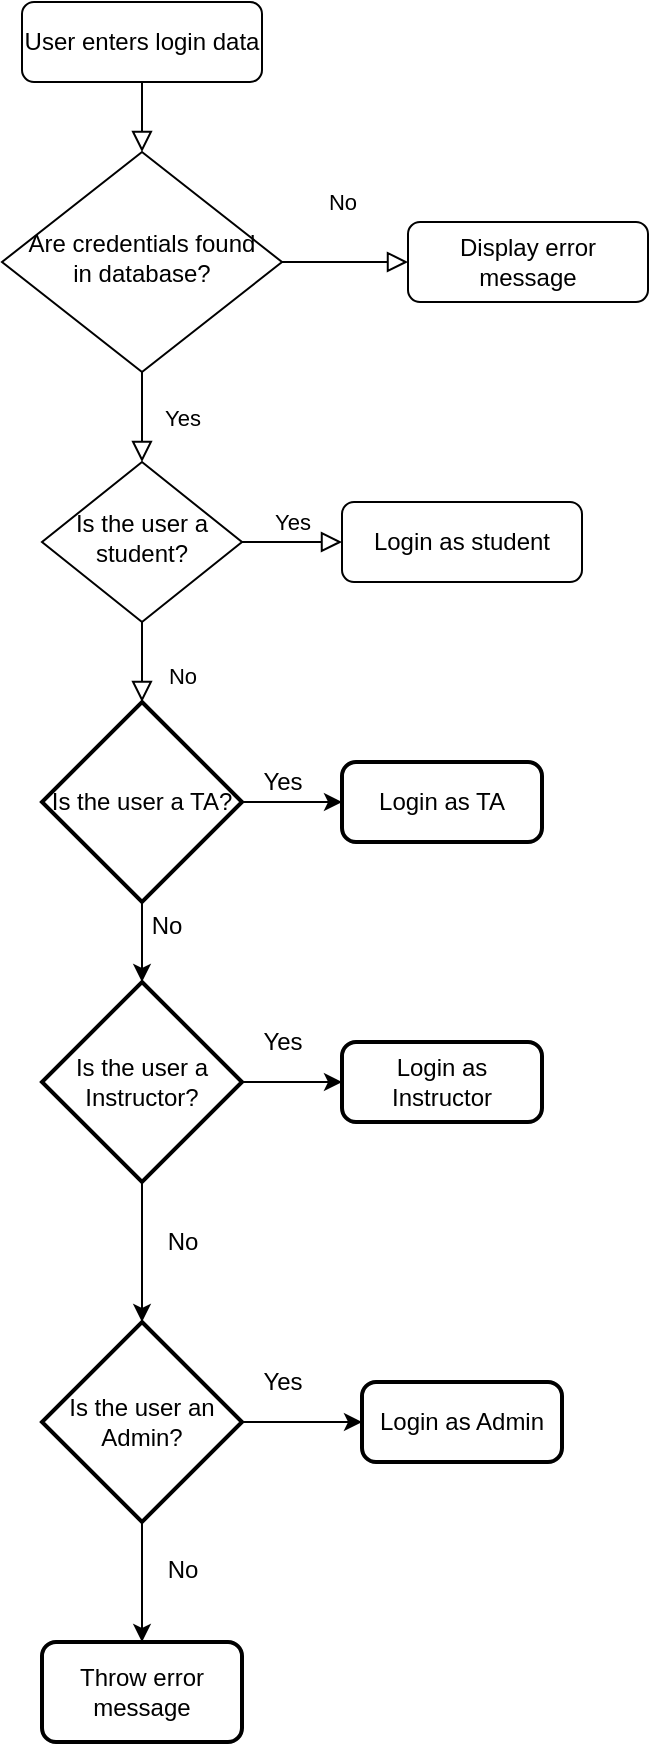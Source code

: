 <mxfile version="12.7.0" type="device"><diagram id="C5RBs43oDa-KdzZeNtuy" name="Page-1"><mxGraphModel dx="1038" dy="548" grid="1" gridSize="10" guides="1" tooltips="1" connect="1" arrows="1" fold="1" page="1" pageScale="1" pageWidth="827" pageHeight="1169" math="0" shadow="0"><root><mxCell id="WIyWlLk6GJQsqaUBKTNV-0"/><mxCell id="WIyWlLk6GJQsqaUBKTNV-1" parent="WIyWlLk6GJQsqaUBKTNV-0"/><mxCell id="WIyWlLk6GJQsqaUBKTNV-2" value="" style="rounded=0;html=1;jettySize=auto;orthogonalLoop=1;fontSize=11;endArrow=block;endFill=0;endSize=8;strokeWidth=1;shadow=0;labelBackgroundColor=none;edgeStyle=orthogonalEdgeStyle;" parent="WIyWlLk6GJQsqaUBKTNV-1" source="WIyWlLk6GJQsqaUBKTNV-3" target="WIyWlLk6GJQsqaUBKTNV-6" edge="1"><mxGeometry relative="1" as="geometry"/></mxCell><mxCell id="WIyWlLk6GJQsqaUBKTNV-3" value="User enters login data" style="rounded=1;whiteSpace=wrap;html=1;fontSize=12;glass=0;strokeWidth=1;shadow=0;" parent="WIyWlLk6GJQsqaUBKTNV-1" vertex="1"><mxGeometry x="160" y="80" width="120" height="40" as="geometry"/></mxCell><mxCell id="WIyWlLk6GJQsqaUBKTNV-4" value="Yes" style="rounded=0;html=1;jettySize=auto;orthogonalLoop=1;fontSize=11;endArrow=block;endFill=0;endSize=8;strokeWidth=1;shadow=0;labelBackgroundColor=none;edgeStyle=orthogonalEdgeStyle;" parent="WIyWlLk6GJQsqaUBKTNV-1" source="WIyWlLk6GJQsqaUBKTNV-6" target="WIyWlLk6GJQsqaUBKTNV-10" edge="1"><mxGeometry y="20" relative="1" as="geometry"><mxPoint as="offset"/></mxGeometry></mxCell><mxCell id="WIyWlLk6GJQsqaUBKTNV-5" value="No" style="edgeStyle=orthogonalEdgeStyle;rounded=0;html=1;jettySize=auto;orthogonalLoop=1;fontSize=11;endArrow=block;endFill=0;endSize=8;strokeWidth=1;shadow=0;labelBackgroundColor=none;" parent="WIyWlLk6GJQsqaUBKTNV-1" source="WIyWlLk6GJQsqaUBKTNV-6" target="WIyWlLk6GJQsqaUBKTNV-7" edge="1"><mxGeometry x="-0.048" y="30" relative="1" as="geometry"><mxPoint as="offset"/></mxGeometry></mxCell><mxCell id="WIyWlLk6GJQsqaUBKTNV-6" value="Are credentials found&lt;br&gt;in database?" style="rhombus;whiteSpace=wrap;html=1;shadow=0;fontFamily=Helvetica;fontSize=12;align=center;strokeWidth=1;spacing=6;spacingTop=-4;" parent="WIyWlLk6GJQsqaUBKTNV-1" vertex="1"><mxGeometry x="150" y="155" width="140" height="110" as="geometry"/></mxCell><mxCell id="WIyWlLk6GJQsqaUBKTNV-7" value="Display error message" style="rounded=1;whiteSpace=wrap;html=1;fontSize=12;glass=0;strokeWidth=1;shadow=0;" parent="WIyWlLk6GJQsqaUBKTNV-1" vertex="1"><mxGeometry x="353" y="190" width="120" height="40" as="geometry"/></mxCell><mxCell id="WIyWlLk6GJQsqaUBKTNV-8" value="No" style="rounded=0;html=1;jettySize=auto;orthogonalLoop=1;fontSize=11;endArrow=block;endFill=0;endSize=8;strokeWidth=1;shadow=0;labelBackgroundColor=none;edgeStyle=orthogonalEdgeStyle;entryX=0.5;entryY=0;entryDx=0;entryDy=0;entryPerimeter=0;" parent="WIyWlLk6GJQsqaUBKTNV-1" source="WIyWlLk6GJQsqaUBKTNV-10" target="f4ZoJzyn-nz5LcEiLAS7-0" edge="1"><mxGeometry x="0.333" y="20" relative="1" as="geometry"><mxPoint as="offset"/><mxPoint x="220" y="430" as="targetPoint"/></mxGeometry></mxCell><mxCell id="WIyWlLk6GJQsqaUBKTNV-9" value="Yes" style="edgeStyle=orthogonalEdgeStyle;rounded=0;html=1;jettySize=auto;orthogonalLoop=1;fontSize=11;endArrow=block;endFill=0;endSize=8;strokeWidth=1;shadow=0;labelBackgroundColor=none;" parent="WIyWlLk6GJQsqaUBKTNV-1" source="WIyWlLk6GJQsqaUBKTNV-10" target="WIyWlLk6GJQsqaUBKTNV-12" edge="1"><mxGeometry y="10" relative="1" as="geometry"><mxPoint as="offset"/></mxGeometry></mxCell><mxCell id="WIyWlLk6GJQsqaUBKTNV-10" value="Is the user a&lt;br&gt;student?" style="rhombus;whiteSpace=wrap;html=1;shadow=0;fontFamily=Helvetica;fontSize=12;align=center;strokeWidth=1;spacing=6;spacingTop=-4;" parent="WIyWlLk6GJQsqaUBKTNV-1" vertex="1"><mxGeometry x="170" y="310" width="100" height="80" as="geometry"/></mxCell><mxCell id="WIyWlLk6GJQsqaUBKTNV-12" value="Login as student" style="rounded=1;whiteSpace=wrap;html=1;fontSize=12;glass=0;strokeWidth=1;shadow=0;" parent="WIyWlLk6GJQsqaUBKTNV-1" vertex="1"><mxGeometry x="320" y="330" width="120" height="40" as="geometry"/></mxCell><mxCell id="f4ZoJzyn-nz5LcEiLAS7-13" style="edgeStyle=orthogonalEdgeStyle;rounded=0;orthogonalLoop=1;jettySize=auto;html=1;exitX=0.5;exitY=1;exitDx=0;exitDy=0;exitPerimeter=0;entryX=0.5;entryY=0;entryDx=0;entryDy=0;entryPerimeter=0;" edge="1" parent="WIyWlLk6GJQsqaUBKTNV-1" source="f4ZoJzyn-nz5LcEiLAS7-0" target="f4ZoJzyn-nz5LcEiLAS7-4"><mxGeometry relative="1" as="geometry"/></mxCell><mxCell id="f4ZoJzyn-nz5LcEiLAS7-16" value="No" style="text;html=1;align=center;verticalAlign=middle;resizable=0;points=[];labelBackgroundColor=#ffffff;" vertex="1" connectable="0" parent="f4ZoJzyn-nz5LcEiLAS7-13"><mxGeometry x="-0.429" y="2" relative="1" as="geometry"><mxPoint x="10" as="offset"/></mxGeometry></mxCell><mxCell id="f4ZoJzyn-nz5LcEiLAS7-0" value="Is the user a TA?" style="strokeWidth=2;html=1;shape=mxgraph.flowchart.decision;whiteSpace=wrap;" vertex="1" parent="WIyWlLk6GJQsqaUBKTNV-1"><mxGeometry x="170" y="430" width="100" height="100" as="geometry"/></mxCell><mxCell id="f4ZoJzyn-nz5LcEiLAS7-1" value="" style="endArrow=classic;html=1;exitX=1;exitY=0.5;exitDx=0;exitDy=0;exitPerimeter=0;" edge="1" parent="WIyWlLk6GJQsqaUBKTNV-1" source="f4ZoJzyn-nz5LcEiLAS7-0"><mxGeometry width="50" height="50" relative="1" as="geometry"><mxPoint x="150" y="600" as="sourcePoint"/><mxPoint x="320" y="480" as="targetPoint"/><Array as="points"/></mxGeometry></mxCell><mxCell id="f4ZoJzyn-nz5LcEiLAS7-2" value="Yes" style="text;html=1;align=center;verticalAlign=middle;resizable=0;points=[];labelBackgroundColor=#ffffff;" vertex="1" connectable="0" parent="f4ZoJzyn-nz5LcEiLAS7-1"><mxGeometry x="-0.512" relative="1" as="geometry"><mxPoint x="8" y="-10" as="offset"/></mxGeometry></mxCell><mxCell id="f4ZoJzyn-nz5LcEiLAS7-3" value="Login as TA" style="rounded=1;whiteSpace=wrap;html=1;absoluteArcSize=1;arcSize=14;strokeWidth=2;" vertex="1" parent="WIyWlLk6GJQsqaUBKTNV-1"><mxGeometry x="320" y="460" width="100" height="40" as="geometry"/></mxCell><mxCell id="f4ZoJzyn-nz5LcEiLAS7-4" value="Is the user a Instructor?" style="strokeWidth=2;html=1;shape=mxgraph.flowchart.decision;whiteSpace=wrap;" vertex="1" parent="WIyWlLk6GJQsqaUBKTNV-1"><mxGeometry x="170" y="570" width="100" height="100" as="geometry"/></mxCell><mxCell id="f4ZoJzyn-nz5LcEiLAS7-5" value="Login as Instructor" style="rounded=1;whiteSpace=wrap;html=1;absoluteArcSize=1;arcSize=14;strokeWidth=2;" vertex="1" parent="WIyWlLk6GJQsqaUBKTNV-1"><mxGeometry x="320" y="600" width="100" height="40" as="geometry"/></mxCell><mxCell id="f4ZoJzyn-nz5LcEiLAS7-6" value="Is the user an Admin?" style="strokeWidth=2;html=1;shape=mxgraph.flowchart.decision;whiteSpace=wrap;" vertex="1" parent="WIyWlLk6GJQsqaUBKTNV-1"><mxGeometry x="170" y="740" width="100" height="100" as="geometry"/></mxCell><mxCell id="f4ZoJzyn-nz5LcEiLAS7-7" value="Login as Admin" style="rounded=1;whiteSpace=wrap;html=1;absoluteArcSize=1;arcSize=14;strokeWidth=2;" vertex="1" parent="WIyWlLk6GJQsqaUBKTNV-1"><mxGeometry x="330" y="770" width="100" height="40" as="geometry"/></mxCell><mxCell id="f4ZoJzyn-nz5LcEiLAS7-8" value="Throw error message" style="rounded=1;whiteSpace=wrap;html=1;absoluteArcSize=1;arcSize=14;strokeWidth=2;" vertex="1" parent="WIyWlLk6GJQsqaUBKTNV-1"><mxGeometry x="170" y="900" width="100" height="50" as="geometry"/></mxCell><mxCell id="f4ZoJzyn-nz5LcEiLAS7-10" value="" style="endArrow=classic;html=1;exitX=0.5;exitY=1;exitDx=0;exitDy=0;exitPerimeter=0;entryX=0.5;entryY=0;entryDx=0;entryDy=0;" edge="1" parent="WIyWlLk6GJQsqaUBKTNV-1" source="f4ZoJzyn-nz5LcEiLAS7-6" target="f4ZoJzyn-nz5LcEiLAS7-8"><mxGeometry width="50" height="50" relative="1" as="geometry"><mxPoint x="150" y="1070" as="sourcePoint"/><mxPoint x="200" y="1020" as="targetPoint"/></mxGeometry></mxCell><mxCell id="f4ZoJzyn-nz5LcEiLAS7-19" value="No" style="text;html=1;align=center;verticalAlign=middle;resizable=0;points=[];labelBackgroundColor=#ffffff;" vertex="1" connectable="0" parent="f4ZoJzyn-nz5LcEiLAS7-10"><mxGeometry x="-0.364" y="2" relative="1" as="geometry"><mxPoint x="18" y="5" as="offset"/></mxGeometry></mxCell><mxCell id="f4ZoJzyn-nz5LcEiLAS7-11" value="" style="endArrow=classic;html=1;exitX=1;exitY=0.5;exitDx=0;exitDy=0;exitPerimeter=0;entryX=0;entryY=0.5;entryDx=0;entryDy=0;" edge="1" parent="WIyWlLk6GJQsqaUBKTNV-1" source="f4ZoJzyn-nz5LcEiLAS7-6" target="f4ZoJzyn-nz5LcEiLAS7-7"><mxGeometry width="50" height="50" relative="1" as="geometry"><mxPoint x="150" y="1070" as="sourcePoint"/><mxPoint x="200" y="1020" as="targetPoint"/></mxGeometry></mxCell><mxCell id="f4ZoJzyn-nz5LcEiLAS7-18" value="Yes" style="text;html=1;align=center;verticalAlign=middle;resizable=0;points=[];labelBackgroundColor=#ffffff;" vertex="1" connectable="0" parent="f4ZoJzyn-nz5LcEiLAS7-11"><mxGeometry x="-0.493" y="-1" relative="1" as="geometry"><mxPoint x="5" y="-21" as="offset"/></mxGeometry></mxCell><mxCell id="f4ZoJzyn-nz5LcEiLAS7-12" value="" style="endArrow=classic;html=1;exitX=1;exitY=0.5;exitDx=0;exitDy=0;exitPerimeter=0;entryX=0;entryY=0.5;entryDx=0;entryDy=0;" edge="1" parent="WIyWlLk6GJQsqaUBKTNV-1" source="f4ZoJzyn-nz5LcEiLAS7-4" target="f4ZoJzyn-nz5LcEiLAS7-5"><mxGeometry width="50" height="50" relative="1" as="geometry"><mxPoint x="270" y="645" as="sourcePoint"/><mxPoint x="320" y="595" as="targetPoint"/></mxGeometry></mxCell><mxCell id="f4ZoJzyn-nz5LcEiLAS7-15" value="Yes" style="text;html=1;align=center;verticalAlign=middle;resizable=0;points=[];labelBackgroundColor=#ffffff;" vertex="1" connectable="0" parent="f4ZoJzyn-nz5LcEiLAS7-12"><mxGeometry x="-0.592" y="-3" relative="1" as="geometry"><mxPoint x="10" y="-23" as="offset"/></mxGeometry></mxCell><mxCell id="f4ZoJzyn-nz5LcEiLAS7-14" value="" style="endArrow=classic;html=1;exitX=0.5;exitY=1;exitDx=0;exitDy=0;exitPerimeter=0;entryX=0.5;entryY=0;entryDx=0;entryDy=0;entryPerimeter=0;" edge="1" parent="WIyWlLk6GJQsqaUBKTNV-1" source="f4ZoJzyn-nz5LcEiLAS7-4" target="f4ZoJzyn-nz5LcEiLAS7-6"><mxGeometry width="50" height="50" relative="1" as="geometry"><mxPoint x="140" y="1150" as="sourcePoint"/><mxPoint x="190" y="1100" as="targetPoint"/></mxGeometry></mxCell><mxCell id="f4ZoJzyn-nz5LcEiLAS7-17" value="No" style="text;html=1;align=center;verticalAlign=middle;resizable=0;points=[];labelBackgroundColor=#ffffff;" vertex="1" connectable="0" parent="f4ZoJzyn-nz5LcEiLAS7-14"><mxGeometry x="0.4" y="3" relative="1" as="geometry"><mxPoint x="17" y="-19" as="offset"/></mxGeometry></mxCell></root></mxGraphModel></diagram></mxfile>
